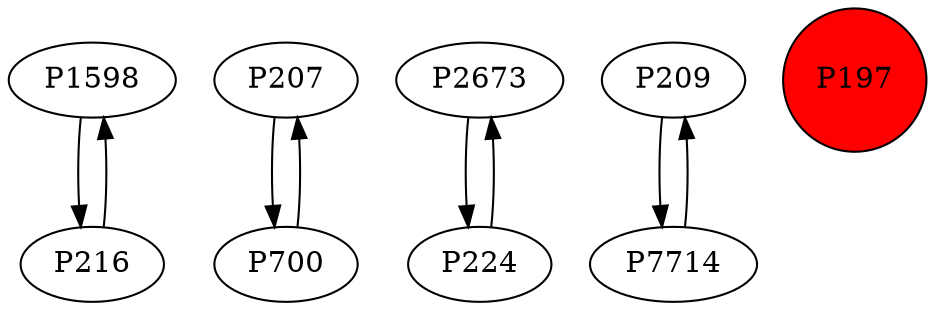 digraph {
	P1598 -> P216
	P207 -> P700
	P216 -> P1598
	P2673 -> P224
	P209 -> P7714
	P224 -> P2673
	P700 -> P207
	P7714 -> P209
	P197 [shape=circle]
	P197 [style=filled]
	P197 [fillcolor=red]
}